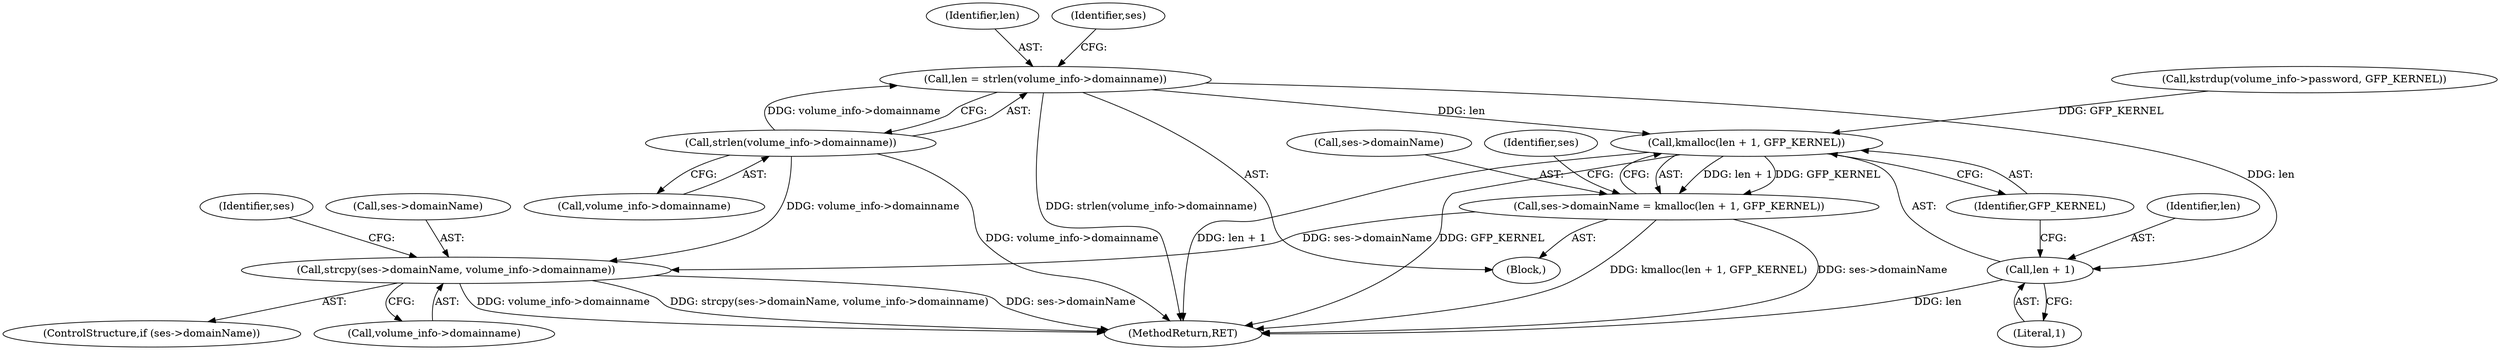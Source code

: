 digraph "0_linux_4ff67b720c02c36e54d55b88c2931879b7db1cd2_0@API" {
"1000294" [label="(Call,len = strlen(volume_info->domainname))"];
"1000296" [label="(Call,strlen(volume_info->domainname))"];
"1000304" [label="(Call,kmalloc(len + 1, GFP_KERNEL))"];
"1000300" [label="(Call,ses->domainName = kmalloc(len + 1, GFP_KERNEL))"];
"1000313" [label="(Call,strcpy(ses->domainName, volume_info->domainname))"];
"1000305" [label="(Call,len + 1)"];
"1000390" [label="(MethodReturn,RET)"];
"1000292" [label="(Block,)"];
"1000301" [label="(Call,ses->domainName)"];
"1000295" [label="(Identifier,len)"];
"1000302" [label="(Identifier,ses)"];
"1000322" [label="(Identifier,ses)"];
"1000300" [label="(Call,ses->domainName = kmalloc(len + 1, GFP_KERNEL))"];
"1000309" [label="(ControlStructure,if (ses->domainName))"];
"1000294" [label="(Call,len = strlen(volume_info->domainname))"];
"1000311" [label="(Identifier,ses)"];
"1000308" [label="(Identifier,GFP_KERNEL)"];
"1000305" [label="(Call,len + 1)"];
"1000296" [label="(Call,strlen(volume_info->domainname))"];
"1000297" [label="(Call,volume_info->domainname)"];
"1000317" [label="(Call,volume_info->domainname)"];
"1000307" [label="(Literal,1)"];
"1000304" [label="(Call,kmalloc(len + 1, GFP_KERNEL))"];
"1000314" [label="(Call,ses->domainName)"];
"1000313" [label="(Call,strcpy(ses->domainName, volume_info->domainname))"];
"1000306" [label="(Identifier,len)"];
"1000277" [label="(Call,kstrdup(volume_info->password, GFP_KERNEL))"];
"1000294" -> "1000292"  [label="AST: "];
"1000294" -> "1000296"  [label="CFG: "];
"1000295" -> "1000294"  [label="AST: "];
"1000296" -> "1000294"  [label="AST: "];
"1000302" -> "1000294"  [label="CFG: "];
"1000294" -> "1000390"  [label="DDG: strlen(volume_info->domainname)"];
"1000296" -> "1000294"  [label="DDG: volume_info->domainname"];
"1000294" -> "1000304"  [label="DDG: len"];
"1000294" -> "1000305"  [label="DDG: len"];
"1000296" -> "1000297"  [label="CFG: "];
"1000297" -> "1000296"  [label="AST: "];
"1000296" -> "1000390"  [label="DDG: volume_info->domainname"];
"1000296" -> "1000313"  [label="DDG: volume_info->domainname"];
"1000304" -> "1000300"  [label="AST: "];
"1000304" -> "1000308"  [label="CFG: "];
"1000305" -> "1000304"  [label="AST: "];
"1000308" -> "1000304"  [label="AST: "];
"1000300" -> "1000304"  [label="CFG: "];
"1000304" -> "1000390"  [label="DDG: len + 1"];
"1000304" -> "1000390"  [label="DDG: GFP_KERNEL"];
"1000304" -> "1000300"  [label="DDG: len + 1"];
"1000304" -> "1000300"  [label="DDG: GFP_KERNEL"];
"1000277" -> "1000304"  [label="DDG: GFP_KERNEL"];
"1000300" -> "1000292"  [label="AST: "];
"1000301" -> "1000300"  [label="AST: "];
"1000311" -> "1000300"  [label="CFG: "];
"1000300" -> "1000390"  [label="DDG: kmalloc(len + 1, GFP_KERNEL)"];
"1000300" -> "1000390"  [label="DDG: ses->domainName"];
"1000300" -> "1000313"  [label="DDG: ses->domainName"];
"1000313" -> "1000309"  [label="AST: "];
"1000313" -> "1000317"  [label="CFG: "];
"1000314" -> "1000313"  [label="AST: "];
"1000317" -> "1000313"  [label="AST: "];
"1000322" -> "1000313"  [label="CFG: "];
"1000313" -> "1000390"  [label="DDG: strcpy(ses->domainName, volume_info->domainname)"];
"1000313" -> "1000390"  [label="DDG: ses->domainName"];
"1000313" -> "1000390"  [label="DDG: volume_info->domainname"];
"1000305" -> "1000307"  [label="CFG: "];
"1000306" -> "1000305"  [label="AST: "];
"1000307" -> "1000305"  [label="AST: "];
"1000308" -> "1000305"  [label="CFG: "];
"1000305" -> "1000390"  [label="DDG: len"];
}
